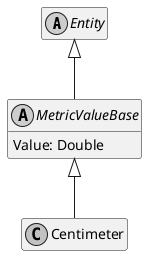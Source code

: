﻿@startuml
skinparam monochrome true
hide empty members

abstract class Entity {
}

Entity <|-- MetricValueBase

abstract class MetricValueBase {
    Value: Double
}

MetricValueBase <|-- Centimeter

class Centimeter {
}

@enduml
